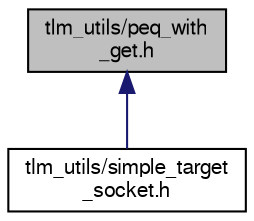digraph "tlm_utils/peq_with_get.h"
{
  edge [fontname="FreeSans",fontsize="10",labelfontname="FreeSans",labelfontsize="10"];
  node [fontname="FreeSans",fontsize="10",shape=record];
  Node90 [label="tlm_utils/peq_with\l_get.h",height=0.2,width=0.4,color="black", fillcolor="grey75", style="filled", fontcolor="black"];
  Node90 -> Node91 [dir="back",color="midnightblue",fontsize="10",style="solid",fontname="FreeSans"];
  Node91 [label="tlm_utils/simple_target\l_socket.h",height=0.2,width=0.4,color="black", fillcolor="white", style="filled",URL="$a00818.html"];
}

